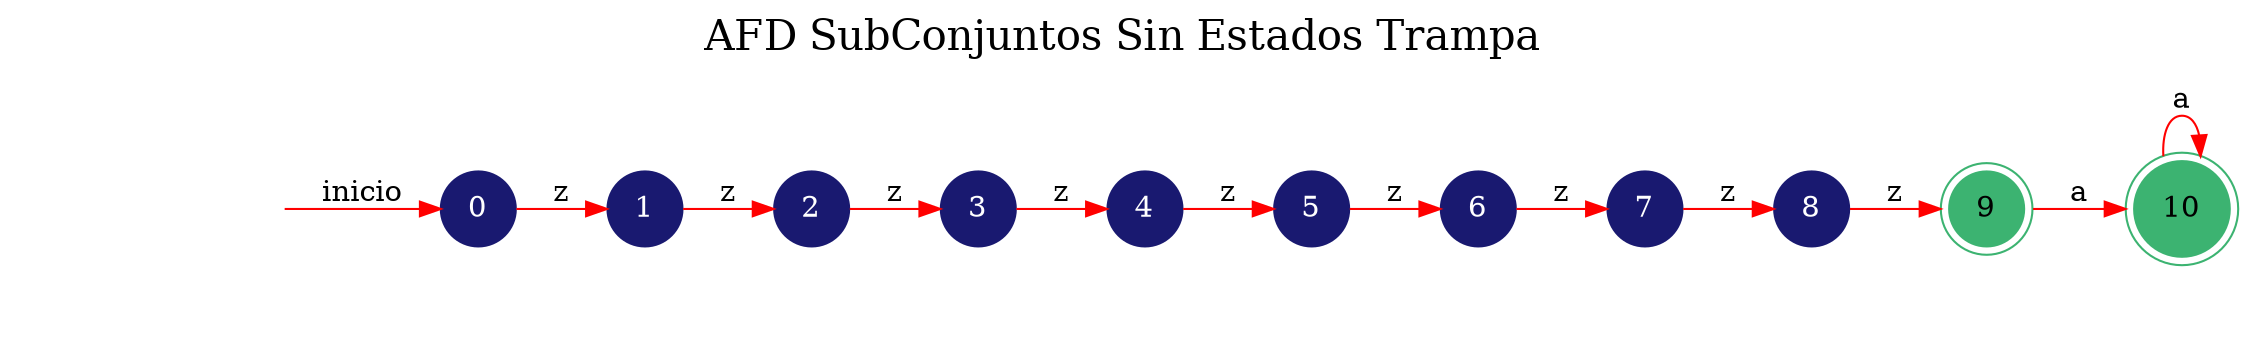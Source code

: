 digraph automata_finito {
	rankdir=LR;
	graph [label="AFD SubConjuntos Sin Estados Trampa", labelloc=t, fontsize=20]; 
	node [shape=doublecircle, style = filled,color = mediumseagreen]; 9 10;
	node [shape=circle];
	node [color=midnightblue,fontcolor=white];
	edge [color=red];
	secret_node [style=invis];
	secret_node -> 0 [label="inicio"];
	0 -> 1 [label="z"];
	1 -> 2 [label="z"];
	2 -> 3 [label="z"];
	3 -> 4 [label="z"];
	4 -> 5 [label="z"];
	5 -> 6 [label="z"];
	6 -> 7 [label="z"];
	7 -> 8 [label="z"];
	8 -> 9 [label="z"];
	9 -> 10 [label="a"];
	10 -> 10 [label="a"];
}